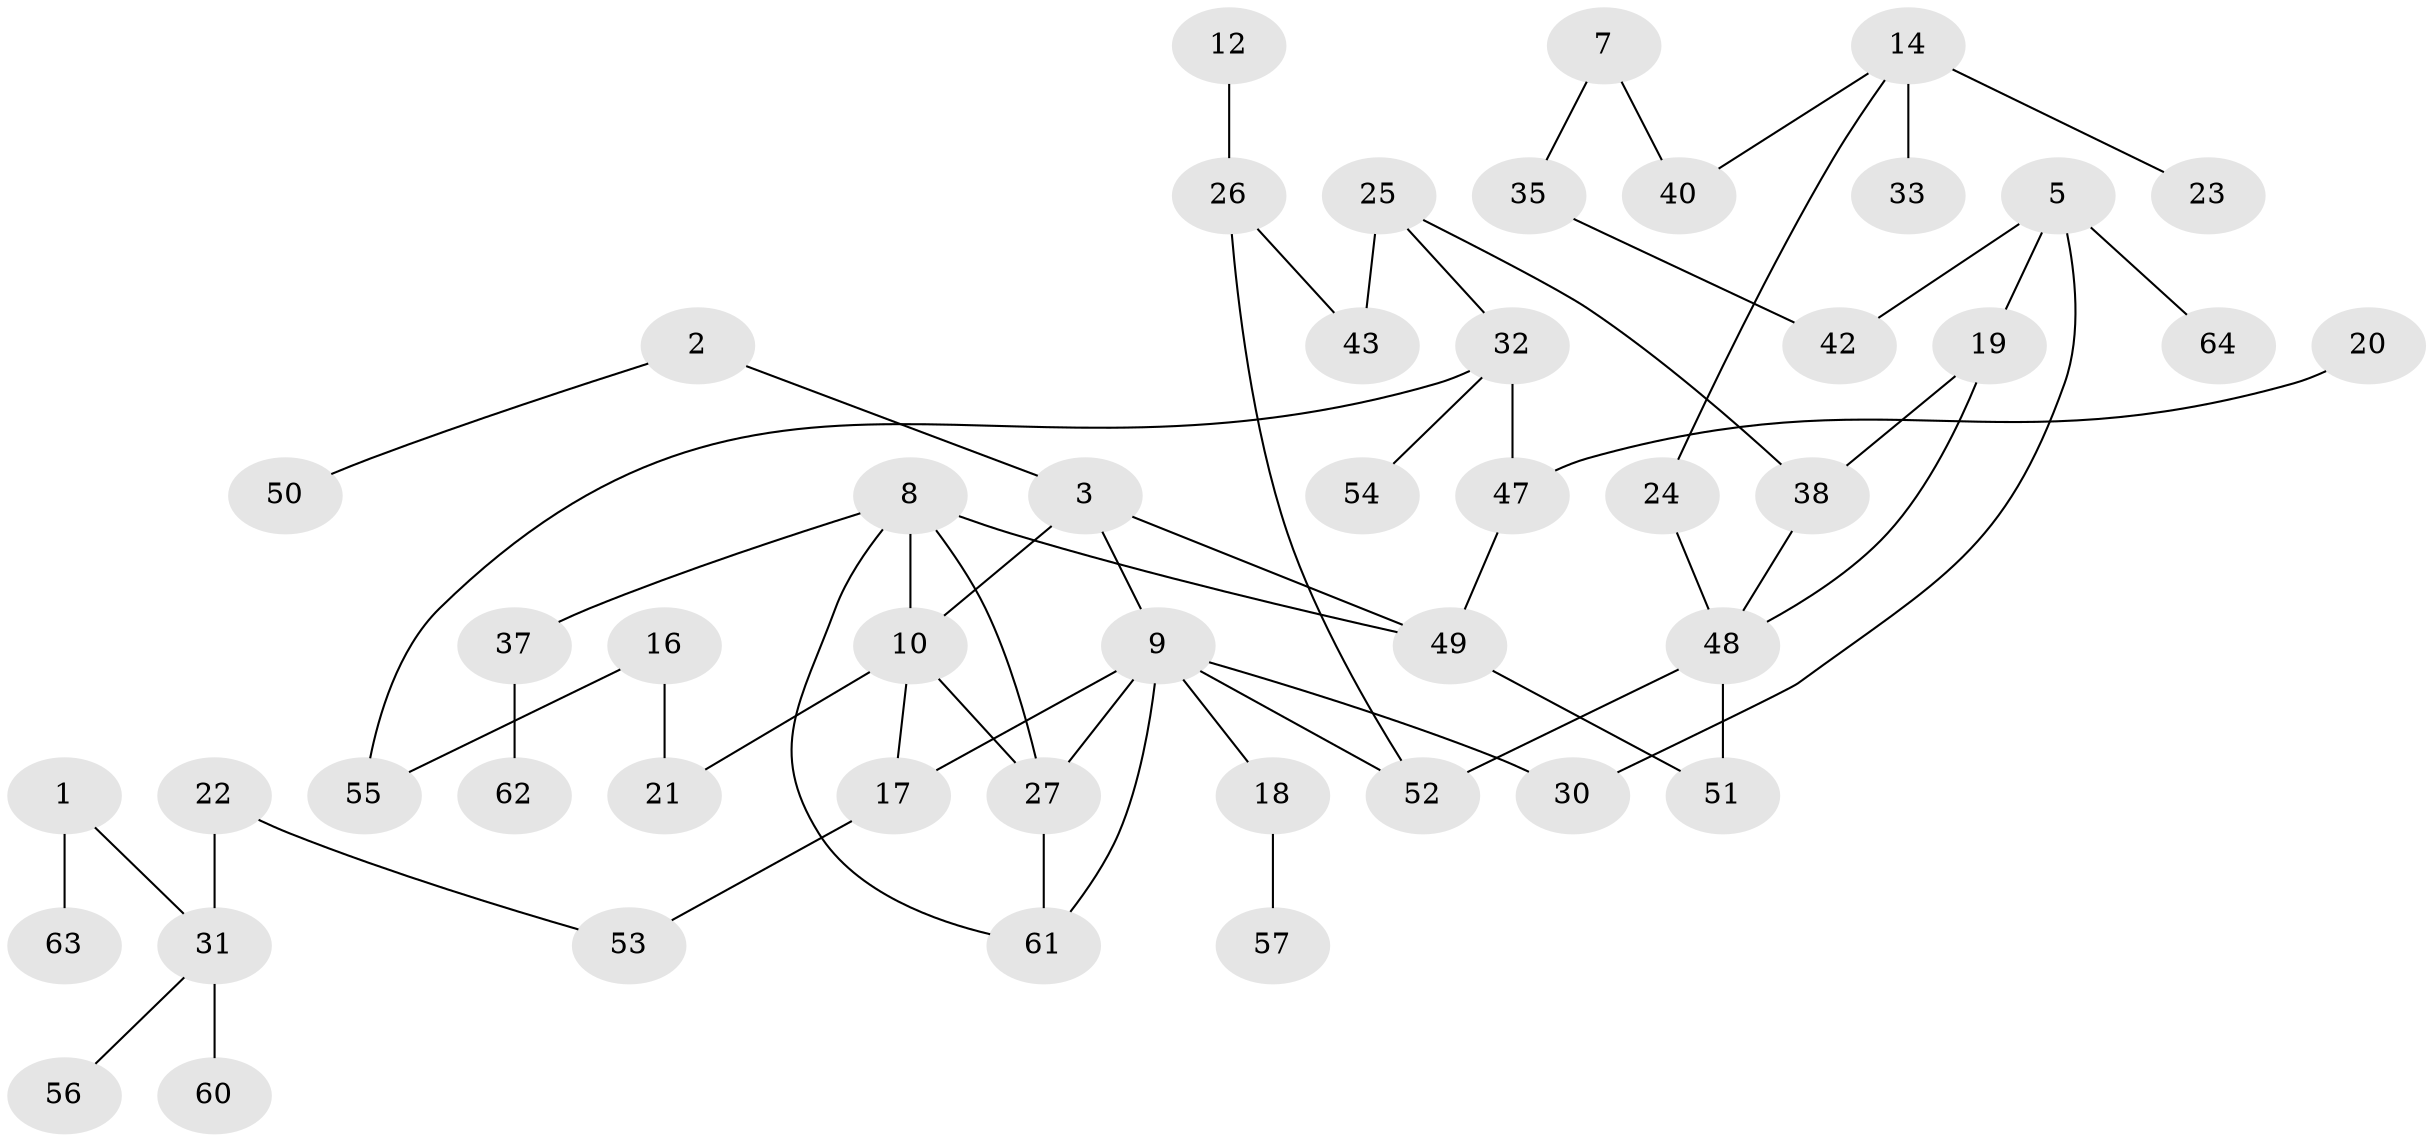 // original degree distribution, {3: 0.16260162601626016, 2: 0.2845528455284553, 1: 0.3170731707317073, 0: 0.10569105691056911, 4: 0.08130081300813008, 5: 0.04065040650406504, 6: 0.008130081300813009}
// Generated by graph-tools (version 1.1) at 2025/48/03/04/25 22:48:28]
// undirected, 48 vertices, 60 edges
graph export_dot {
  node [color=gray90,style=filled];
  1;
  2;
  3;
  5;
  7;
  8;
  9;
  10;
  12;
  14;
  16;
  17;
  18;
  19;
  20;
  21;
  22;
  23;
  24;
  25;
  26;
  27;
  30;
  31;
  32;
  33;
  35;
  37;
  38;
  40;
  42;
  43;
  47;
  48;
  49;
  50;
  51;
  52;
  53;
  54;
  55;
  56;
  57;
  60;
  61;
  62;
  63;
  64;
  1 -- 31 [weight=1.0];
  1 -- 63 [weight=1.0];
  2 -- 3 [weight=1.0];
  2 -- 50 [weight=1.0];
  3 -- 9 [weight=1.0];
  3 -- 10 [weight=1.0];
  3 -- 49 [weight=1.0];
  5 -- 19 [weight=1.0];
  5 -- 30 [weight=1.0];
  5 -- 42 [weight=1.0];
  5 -- 64 [weight=1.0];
  7 -- 35 [weight=1.0];
  7 -- 40 [weight=1.0];
  8 -- 10 [weight=1.0];
  8 -- 27 [weight=1.0];
  8 -- 37 [weight=1.0];
  8 -- 49 [weight=1.0];
  8 -- 61 [weight=1.0];
  9 -- 17 [weight=1.0];
  9 -- 18 [weight=3.0];
  9 -- 27 [weight=1.0];
  9 -- 30 [weight=1.0];
  9 -- 52 [weight=1.0];
  9 -- 61 [weight=1.0];
  10 -- 17 [weight=1.0];
  10 -- 21 [weight=1.0];
  10 -- 27 [weight=1.0];
  12 -- 26 [weight=1.0];
  14 -- 23 [weight=2.0];
  14 -- 24 [weight=1.0];
  14 -- 33 [weight=1.0];
  14 -- 40 [weight=1.0];
  16 -- 21 [weight=1.0];
  16 -- 55 [weight=1.0];
  17 -- 53 [weight=1.0];
  18 -- 57 [weight=1.0];
  19 -- 38 [weight=1.0];
  19 -- 48 [weight=1.0];
  20 -- 47 [weight=1.0];
  22 -- 31 [weight=1.0];
  22 -- 53 [weight=1.0];
  24 -- 48 [weight=1.0];
  25 -- 32 [weight=1.0];
  25 -- 38 [weight=1.0];
  25 -- 43 [weight=1.0];
  26 -- 43 [weight=1.0];
  26 -- 52 [weight=1.0];
  27 -- 61 [weight=1.0];
  31 -- 56 [weight=1.0];
  31 -- 60 [weight=2.0];
  32 -- 47 [weight=3.0];
  32 -- 54 [weight=1.0];
  32 -- 55 [weight=1.0];
  35 -- 42 [weight=1.0];
  37 -- 62 [weight=1.0];
  38 -- 48 [weight=1.0];
  47 -- 49 [weight=1.0];
  48 -- 51 [weight=1.0];
  48 -- 52 [weight=1.0];
  49 -- 51 [weight=1.0];
}
